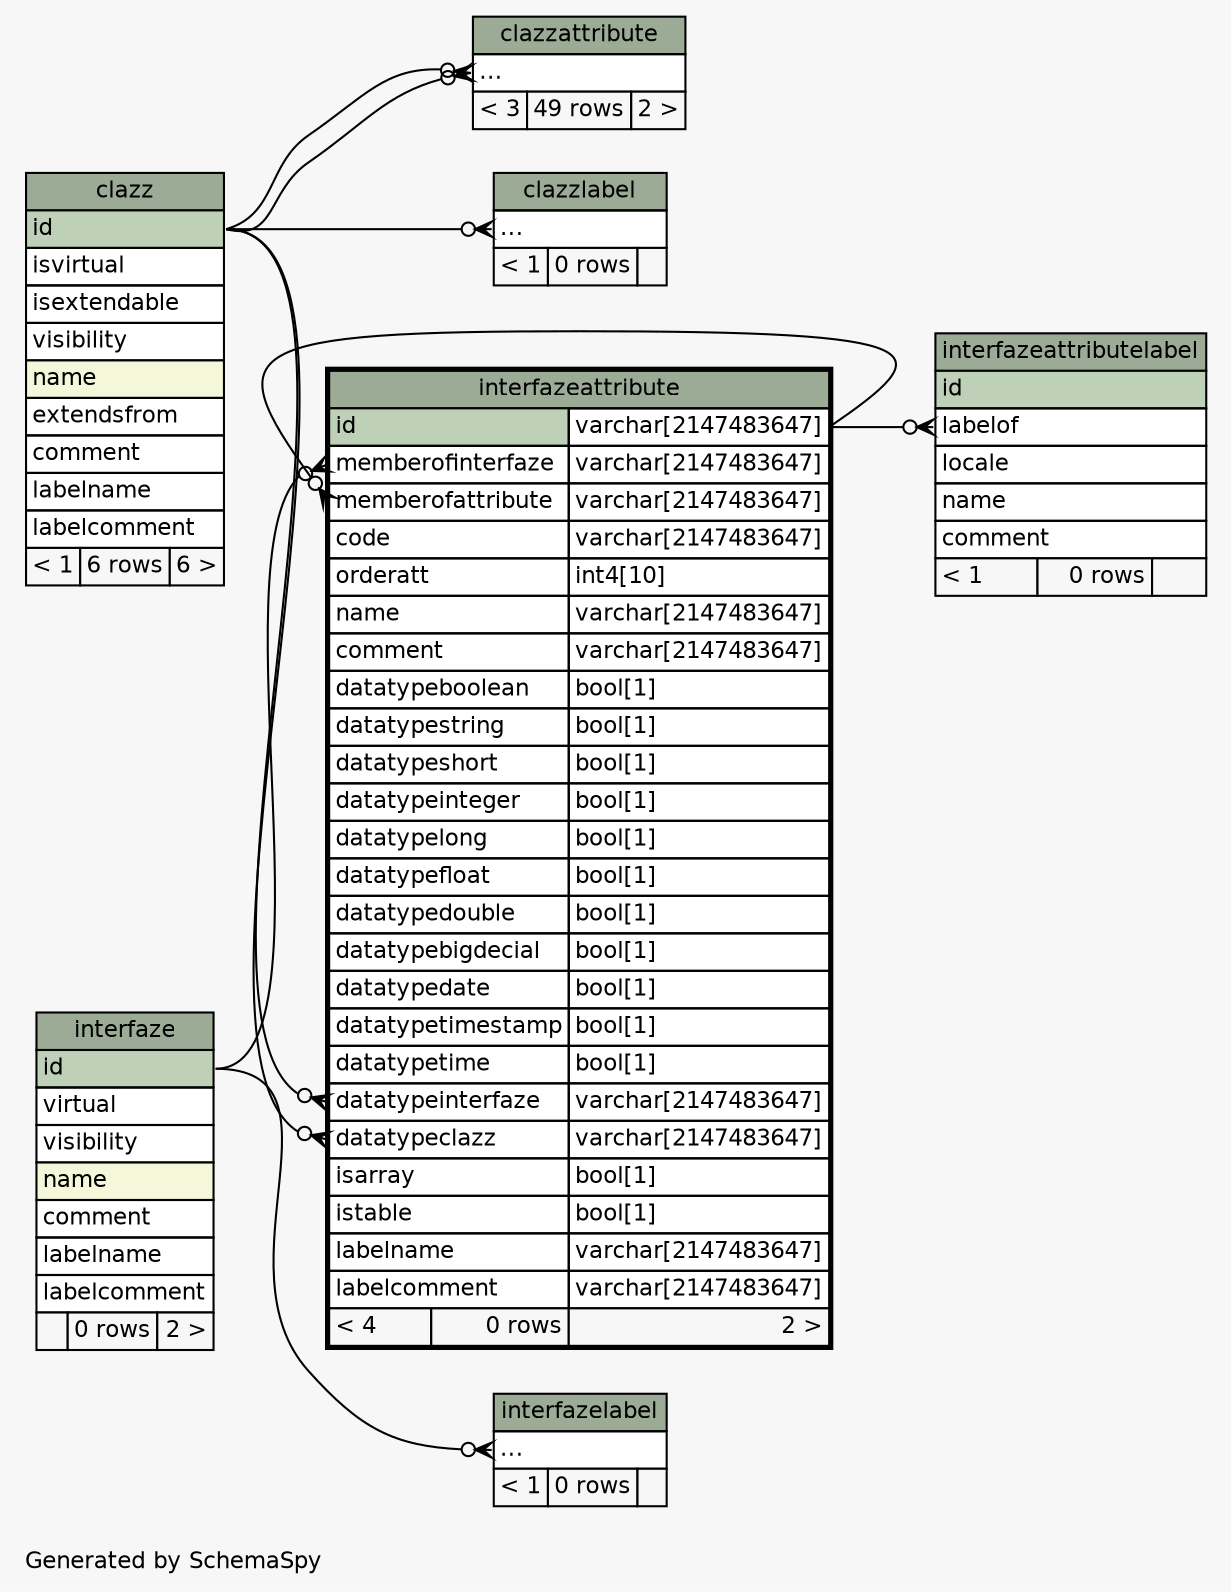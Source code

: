 // dot 2.38.0 on Windows 10 10.0
// SchemaSpy rev 590
digraph "twoDegreesRelationshipsDiagram" {
  graph [
    rankdir="RL"
    bgcolor="#f7f7f7"
    label="\nGenerated by SchemaSpy"
    labeljust="l"
    nodesep="0.18"
    ranksep="0.46"
    fontname="Helvetica"
    fontsize="11"
  ];
  node [
    fontname="Helvetica"
    fontsize="11"
    shape="plaintext"
  ];
  edge [
    arrowsize="0.8"
  ];
  "clazzattribute":"elipses":w -> "clazz":"id":e [arrowhead=none dir=back arrowtail=crowodot];
  "clazzattribute":"elipses":w -> "clazz":"id":e [arrowhead=none dir=back arrowtail=crowodot];
  "clazzlabel":"elipses":w -> "clazz":"id":e [arrowhead=none dir=back arrowtail=crowodot];
  "interfazeattribute":"datatypeclazz":w -> "clazz":"id":e [arrowhead=none dir=back arrowtail=crowodot];
  "interfazeattribute":"datatypeinterfaze":w -> "clazz":"id":e [arrowhead=none dir=back arrowtail=crowodot];
  "interfazeattribute":"memberofattribute":w -> "interfazeattribute":"id.type":e [arrowhead=none dir=back arrowtail=crowodot];
  "interfazeattribute":"memberofinterfaze":w -> "interfaze":"id":e [arrowhead=none dir=back arrowtail=crowodot];
  "interfazeattributelabel":"labelof":w -> "interfazeattribute":"id.type":e [arrowhead=none dir=back arrowtail=crowodot];
  "interfazelabel":"elipses":w -> "interfaze":"id":e [arrowhead=none dir=back arrowtail=crowodot];
  "clazz" [
    label=<
    <TABLE BORDER="0" CELLBORDER="1" CELLSPACING="0" BGCOLOR="#ffffff">
      <TR><TD COLSPAN="3" BGCOLOR="#9bab96" ALIGN="CENTER">clazz</TD></TR>
      <TR><TD PORT="id" COLSPAN="3" BGCOLOR="#bed1b8" ALIGN="LEFT">id</TD></TR>
      <TR><TD PORT="isvirtual" COLSPAN="3" ALIGN="LEFT">isvirtual</TD></TR>
      <TR><TD PORT="isextendable" COLSPAN="3" ALIGN="LEFT">isextendable</TD></TR>
      <TR><TD PORT="visibility" COLSPAN="3" ALIGN="LEFT">visibility</TD></TR>
      <TR><TD PORT="name" COLSPAN="3" BGCOLOR="#f4f7da" ALIGN="LEFT">name</TD></TR>
      <TR><TD PORT="extendsfrom" COLSPAN="3" ALIGN="LEFT">extendsfrom</TD></TR>
      <TR><TD PORT="comment" COLSPAN="3" ALIGN="LEFT">comment</TD></TR>
      <TR><TD PORT="labelname" COLSPAN="3" ALIGN="LEFT">labelname</TD></TR>
      <TR><TD PORT="labelcomment" COLSPAN="3" ALIGN="LEFT">labelcomment</TD></TR>
      <TR><TD ALIGN="LEFT" BGCOLOR="#f7f7f7">&lt; 1</TD><TD ALIGN="RIGHT" BGCOLOR="#f7f7f7">6 rows</TD><TD ALIGN="RIGHT" BGCOLOR="#f7f7f7">6 &gt;</TD></TR>
    </TABLE>>
    URL="clazz.html"
    tooltip="clazz"
  ];
  "clazzattribute" [
    label=<
    <TABLE BORDER="0" CELLBORDER="1" CELLSPACING="0" BGCOLOR="#ffffff">
      <TR><TD COLSPAN="3" BGCOLOR="#9bab96" ALIGN="CENTER">clazzattribute</TD></TR>
      <TR><TD PORT="elipses" COLSPAN="3" ALIGN="LEFT">...</TD></TR>
      <TR><TD ALIGN="LEFT" BGCOLOR="#f7f7f7">&lt; 3</TD><TD ALIGN="RIGHT" BGCOLOR="#f7f7f7">49 rows</TD><TD ALIGN="RIGHT" BGCOLOR="#f7f7f7">2 &gt;</TD></TR>
    </TABLE>>
    URL="clazzattribute.html"
    tooltip="clazzattribute"
  ];
  "clazzlabel" [
    label=<
    <TABLE BORDER="0" CELLBORDER="1" CELLSPACING="0" BGCOLOR="#ffffff">
      <TR><TD COLSPAN="3" BGCOLOR="#9bab96" ALIGN="CENTER">clazzlabel</TD></TR>
      <TR><TD PORT="elipses" COLSPAN="3" ALIGN="LEFT">...</TD></TR>
      <TR><TD ALIGN="LEFT" BGCOLOR="#f7f7f7">&lt; 1</TD><TD ALIGN="RIGHT" BGCOLOR="#f7f7f7">0 rows</TD><TD ALIGN="RIGHT" BGCOLOR="#f7f7f7">  </TD></TR>
    </TABLE>>
    URL="clazzlabel.html"
    tooltip="clazzlabel"
  ];
  "interfaze" [
    label=<
    <TABLE BORDER="0" CELLBORDER="1" CELLSPACING="0" BGCOLOR="#ffffff">
      <TR><TD COLSPAN="3" BGCOLOR="#9bab96" ALIGN="CENTER">interfaze</TD></TR>
      <TR><TD PORT="id" COLSPAN="3" BGCOLOR="#bed1b8" ALIGN="LEFT">id</TD></TR>
      <TR><TD PORT="virtual" COLSPAN="3" ALIGN="LEFT">virtual</TD></TR>
      <TR><TD PORT="visibility" COLSPAN="3" ALIGN="LEFT">visibility</TD></TR>
      <TR><TD PORT="name" COLSPAN="3" BGCOLOR="#f4f7da" ALIGN="LEFT">name</TD></TR>
      <TR><TD PORT="comment" COLSPAN="3" ALIGN="LEFT">comment</TD></TR>
      <TR><TD PORT="labelname" COLSPAN="3" ALIGN="LEFT">labelname</TD></TR>
      <TR><TD PORT="labelcomment" COLSPAN="3" ALIGN="LEFT">labelcomment</TD></TR>
      <TR><TD ALIGN="LEFT" BGCOLOR="#f7f7f7">  </TD><TD ALIGN="RIGHT" BGCOLOR="#f7f7f7">0 rows</TD><TD ALIGN="RIGHT" BGCOLOR="#f7f7f7">2 &gt;</TD></TR>
    </TABLE>>
    URL="interfaze.html"
    tooltip="interfaze"
  ];
  "interfazeattribute" [
    label=<
    <TABLE BORDER="2" CELLBORDER="1" CELLSPACING="0" BGCOLOR="#ffffff">
      <TR><TD COLSPAN="3" BGCOLOR="#9bab96" ALIGN="CENTER">interfazeattribute</TD></TR>
      <TR><TD PORT="id" COLSPAN="2" BGCOLOR="#bed1b8" ALIGN="LEFT">id</TD><TD PORT="id.type" ALIGN="LEFT">varchar[2147483647]</TD></TR>
      <TR><TD PORT="memberofinterfaze" COLSPAN="2" ALIGN="LEFT">memberofinterfaze</TD><TD PORT="memberofinterfaze.type" ALIGN="LEFT">varchar[2147483647]</TD></TR>
      <TR><TD PORT="memberofattribute" COLSPAN="2" ALIGN="LEFT">memberofattribute</TD><TD PORT="memberofattribute.type" ALIGN="LEFT">varchar[2147483647]</TD></TR>
      <TR><TD PORT="code" COLSPAN="2" ALIGN="LEFT">code</TD><TD PORT="code.type" ALIGN="LEFT">varchar[2147483647]</TD></TR>
      <TR><TD PORT="orderatt" COLSPAN="2" ALIGN="LEFT">orderatt</TD><TD PORT="orderatt.type" ALIGN="LEFT">int4[10]</TD></TR>
      <TR><TD PORT="name" COLSPAN="2" ALIGN="LEFT">name</TD><TD PORT="name.type" ALIGN="LEFT">varchar[2147483647]</TD></TR>
      <TR><TD PORT="comment" COLSPAN="2" ALIGN="LEFT">comment</TD><TD PORT="comment.type" ALIGN="LEFT">varchar[2147483647]</TD></TR>
      <TR><TD PORT="datatypeboolean" COLSPAN="2" ALIGN="LEFT">datatypeboolean</TD><TD PORT="datatypeboolean.type" ALIGN="LEFT">bool[1]</TD></TR>
      <TR><TD PORT="datatypestring" COLSPAN="2" ALIGN="LEFT">datatypestring</TD><TD PORT="datatypestring.type" ALIGN="LEFT">bool[1]</TD></TR>
      <TR><TD PORT="datatypeshort" COLSPAN="2" ALIGN="LEFT">datatypeshort</TD><TD PORT="datatypeshort.type" ALIGN="LEFT">bool[1]</TD></TR>
      <TR><TD PORT="datatypeinteger" COLSPAN="2" ALIGN="LEFT">datatypeinteger</TD><TD PORT="datatypeinteger.type" ALIGN="LEFT">bool[1]</TD></TR>
      <TR><TD PORT="datatypelong" COLSPAN="2" ALIGN="LEFT">datatypelong</TD><TD PORT="datatypelong.type" ALIGN="LEFT">bool[1]</TD></TR>
      <TR><TD PORT="datatypefloat" COLSPAN="2" ALIGN="LEFT">datatypefloat</TD><TD PORT="datatypefloat.type" ALIGN="LEFT">bool[1]</TD></TR>
      <TR><TD PORT="datatypedouble" COLSPAN="2" ALIGN="LEFT">datatypedouble</TD><TD PORT="datatypedouble.type" ALIGN="LEFT">bool[1]</TD></TR>
      <TR><TD PORT="datatypebigdecial" COLSPAN="2" ALIGN="LEFT">datatypebigdecial</TD><TD PORT="datatypebigdecial.type" ALIGN="LEFT">bool[1]</TD></TR>
      <TR><TD PORT="datatypedate" COLSPAN="2" ALIGN="LEFT">datatypedate</TD><TD PORT="datatypedate.type" ALIGN="LEFT">bool[1]</TD></TR>
      <TR><TD PORT="datatypetimestamp" COLSPAN="2" ALIGN="LEFT">datatypetimestamp</TD><TD PORT="datatypetimestamp.type" ALIGN="LEFT">bool[1]</TD></TR>
      <TR><TD PORT="datatypetime" COLSPAN="2" ALIGN="LEFT">datatypetime</TD><TD PORT="datatypetime.type" ALIGN="LEFT">bool[1]</TD></TR>
      <TR><TD PORT="datatypeinterfaze" COLSPAN="2" ALIGN="LEFT">datatypeinterfaze</TD><TD PORT="datatypeinterfaze.type" ALIGN="LEFT">varchar[2147483647]</TD></TR>
      <TR><TD PORT="datatypeclazz" COLSPAN="2" ALIGN="LEFT">datatypeclazz</TD><TD PORT="datatypeclazz.type" ALIGN="LEFT">varchar[2147483647]</TD></TR>
      <TR><TD PORT="isarray" COLSPAN="2" ALIGN="LEFT">isarray</TD><TD PORT="isarray.type" ALIGN="LEFT">bool[1]</TD></TR>
      <TR><TD PORT="istable" COLSPAN="2" ALIGN="LEFT">istable</TD><TD PORT="istable.type" ALIGN="LEFT">bool[1]</TD></TR>
      <TR><TD PORT="labelname" COLSPAN="2" ALIGN="LEFT">labelname</TD><TD PORT="labelname.type" ALIGN="LEFT">varchar[2147483647]</TD></TR>
      <TR><TD PORT="labelcomment" COLSPAN="2" ALIGN="LEFT">labelcomment</TD><TD PORT="labelcomment.type" ALIGN="LEFT">varchar[2147483647]</TD></TR>
      <TR><TD ALIGN="LEFT" BGCOLOR="#f7f7f7">&lt; 4</TD><TD ALIGN="RIGHT" BGCOLOR="#f7f7f7">0 rows</TD><TD ALIGN="RIGHT" BGCOLOR="#f7f7f7">2 &gt;</TD></TR>
    </TABLE>>
    URL="interfazeattribute.html"
    tooltip="interfazeattribute"
  ];
  "interfazeattributelabel" [
    label=<
    <TABLE BORDER="0" CELLBORDER="1" CELLSPACING="0" BGCOLOR="#ffffff">
      <TR><TD COLSPAN="3" BGCOLOR="#9bab96" ALIGN="CENTER">interfazeattributelabel</TD></TR>
      <TR><TD PORT="id" COLSPAN="3" BGCOLOR="#bed1b8" ALIGN="LEFT">id</TD></TR>
      <TR><TD PORT="labelof" COLSPAN="3" ALIGN="LEFT">labelof</TD></TR>
      <TR><TD PORT="locale" COLSPAN="3" ALIGN="LEFT">locale</TD></TR>
      <TR><TD PORT="name" COLSPAN="3" ALIGN="LEFT">name</TD></TR>
      <TR><TD PORT="comment" COLSPAN="3" ALIGN="LEFT">comment</TD></TR>
      <TR><TD ALIGN="LEFT" BGCOLOR="#f7f7f7">&lt; 1</TD><TD ALIGN="RIGHT" BGCOLOR="#f7f7f7">0 rows</TD><TD ALIGN="RIGHT" BGCOLOR="#f7f7f7">  </TD></TR>
    </TABLE>>
    URL="interfazeattributelabel.html"
    tooltip="interfazeattributelabel"
  ];
  "interfazelabel" [
    label=<
    <TABLE BORDER="0" CELLBORDER="1" CELLSPACING="0" BGCOLOR="#ffffff">
      <TR><TD COLSPAN="3" BGCOLOR="#9bab96" ALIGN="CENTER">interfazelabel</TD></TR>
      <TR><TD PORT="elipses" COLSPAN="3" ALIGN="LEFT">...</TD></TR>
      <TR><TD ALIGN="LEFT" BGCOLOR="#f7f7f7">&lt; 1</TD><TD ALIGN="RIGHT" BGCOLOR="#f7f7f7">0 rows</TD><TD ALIGN="RIGHT" BGCOLOR="#f7f7f7">  </TD></TR>
    </TABLE>>
    URL="interfazelabel.html"
    tooltip="interfazelabel"
  ];
}
